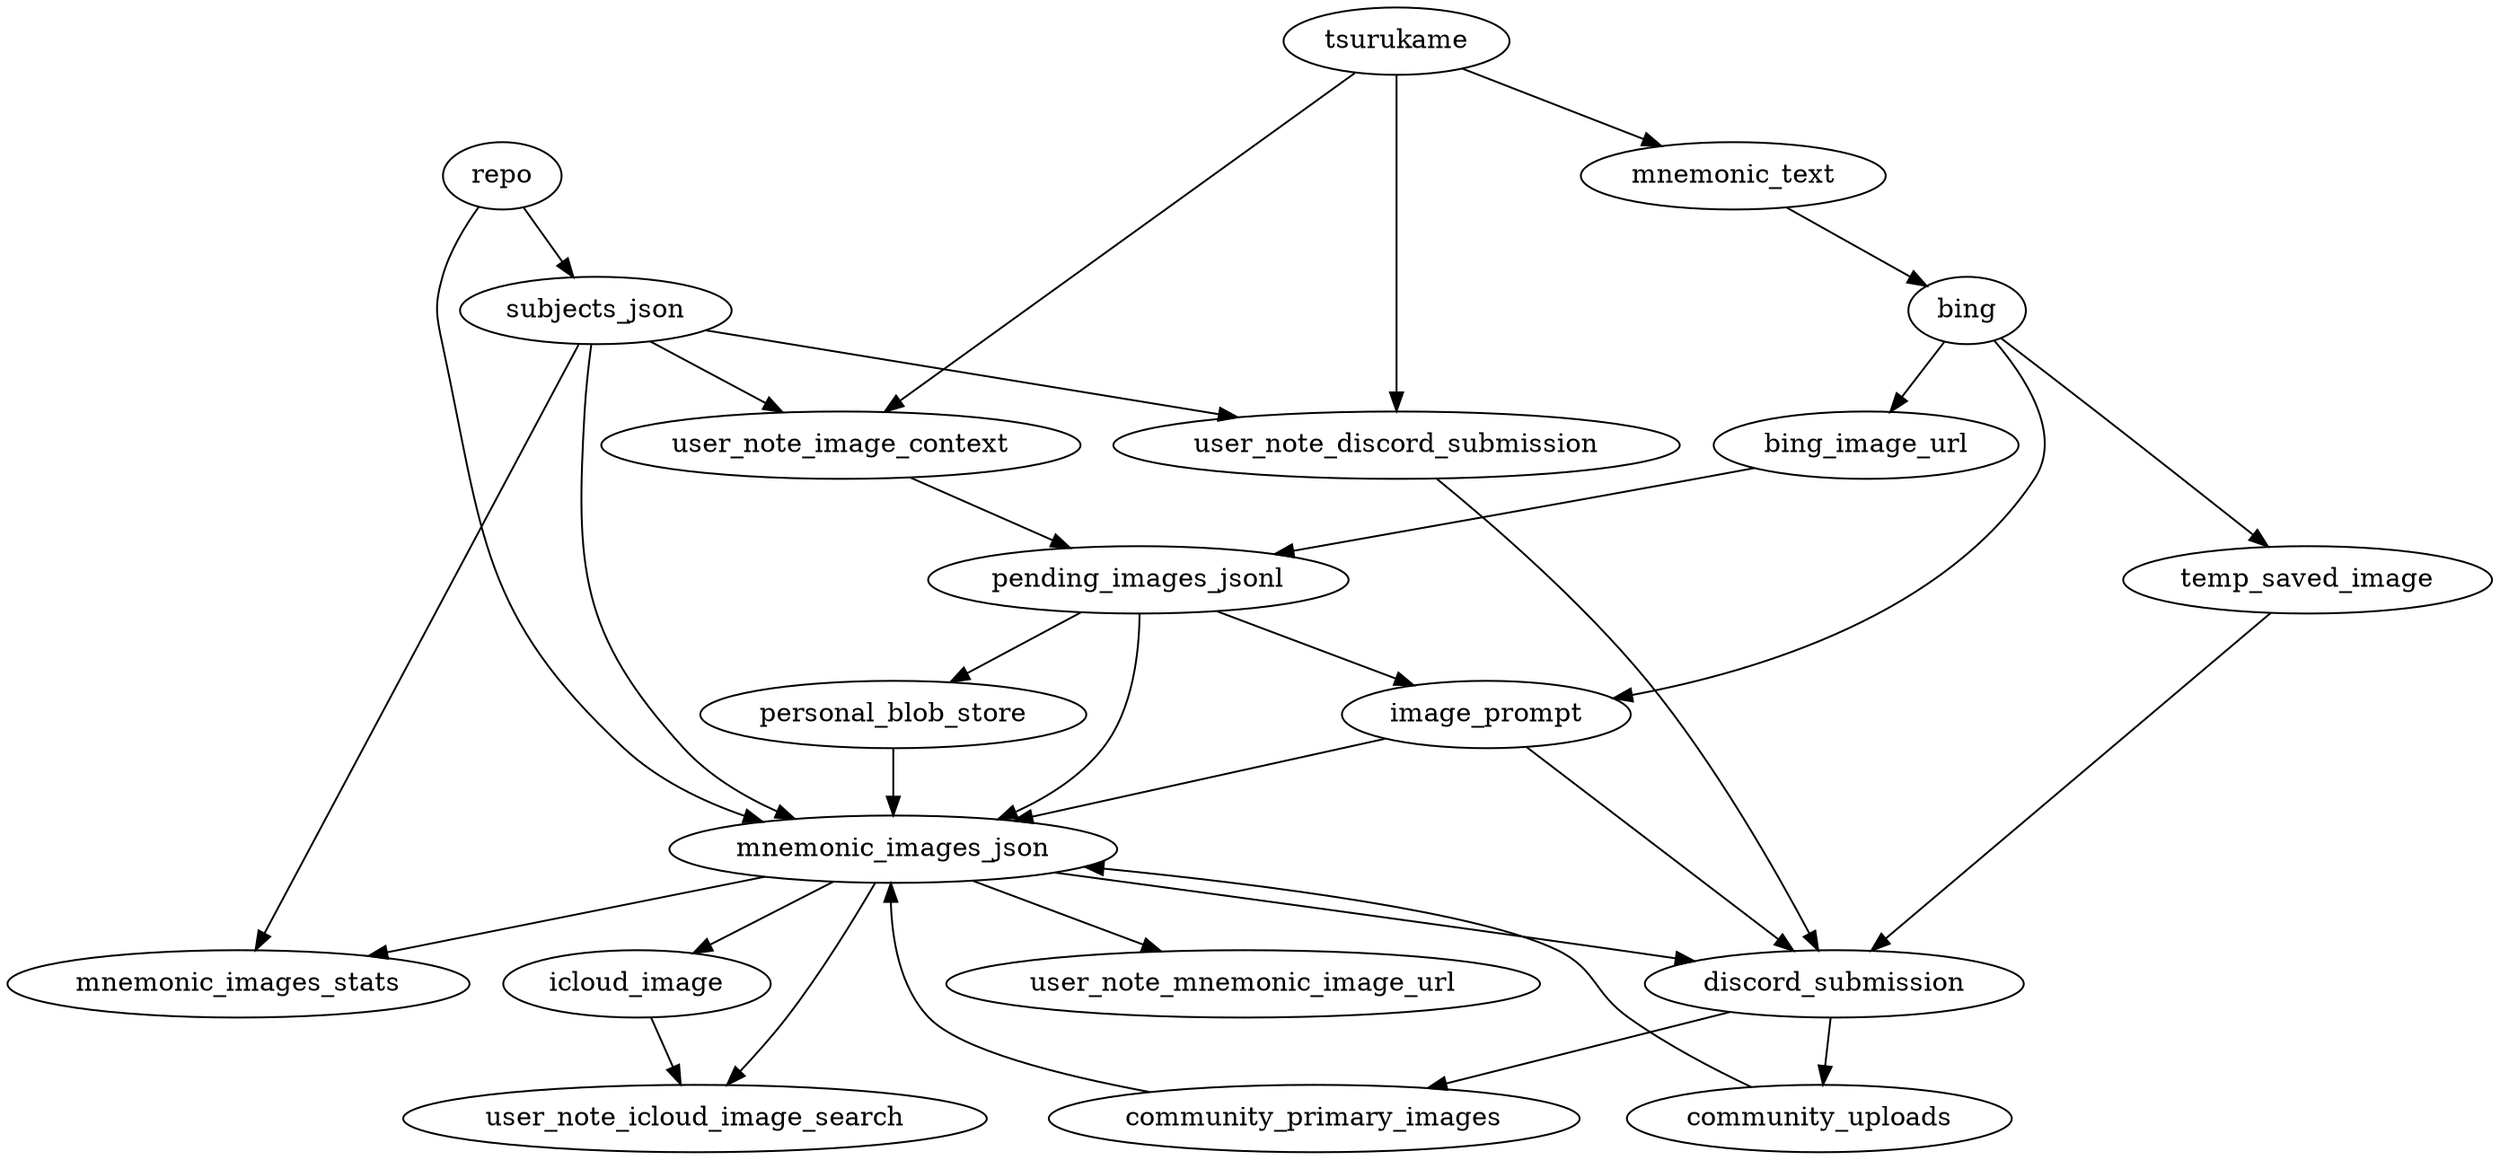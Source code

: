 digraph wanikani_mnemonics {
    repo -> subjects_json
    repo -> mnemonic_images_json

    tsurukame -> mnemonic_text -> bing -> temp_saved_image -> discord_submission
    bing -> image_prompt -> discord_submission
    tsurukame -> user_note_discord_submission -> discord_submission
    discord_submission -> community_primary_images
    discord_submission -> community_uploads

    community_primary_images -> mnemonic_images_json
    community_uploads -> mnemonic_images_json

    bing -> bing_image_url -> pending_images_jsonl
    tsurukame -> user_note_image_context -> pending_images_jsonl

    pending_images_jsonl -> image_prompt -> mnemonic_images_json
    pending_images_jsonl -> personal_blob_store -> mnemonic_images_json
    pending_images_jsonl -> mnemonic_images_json
    mnemonic_images_json -> discord_submission

    mnemonic_images_json -> user_note_mnemonic_image_url
    mnemonic_images_json -> user_note_icloud_image_search
    mnemonic_images_json -> icloud_image
    icloud_image -> user_note_icloud_image_search

    subjects_json -> mnemonic_images_stats
    mnemonic_images_json -> mnemonic_images_stats

    subjects_json -> user_note_discord_submission
    subjects_json -> user_note_image_context
    subjects_json -> mnemonic_images_json
}